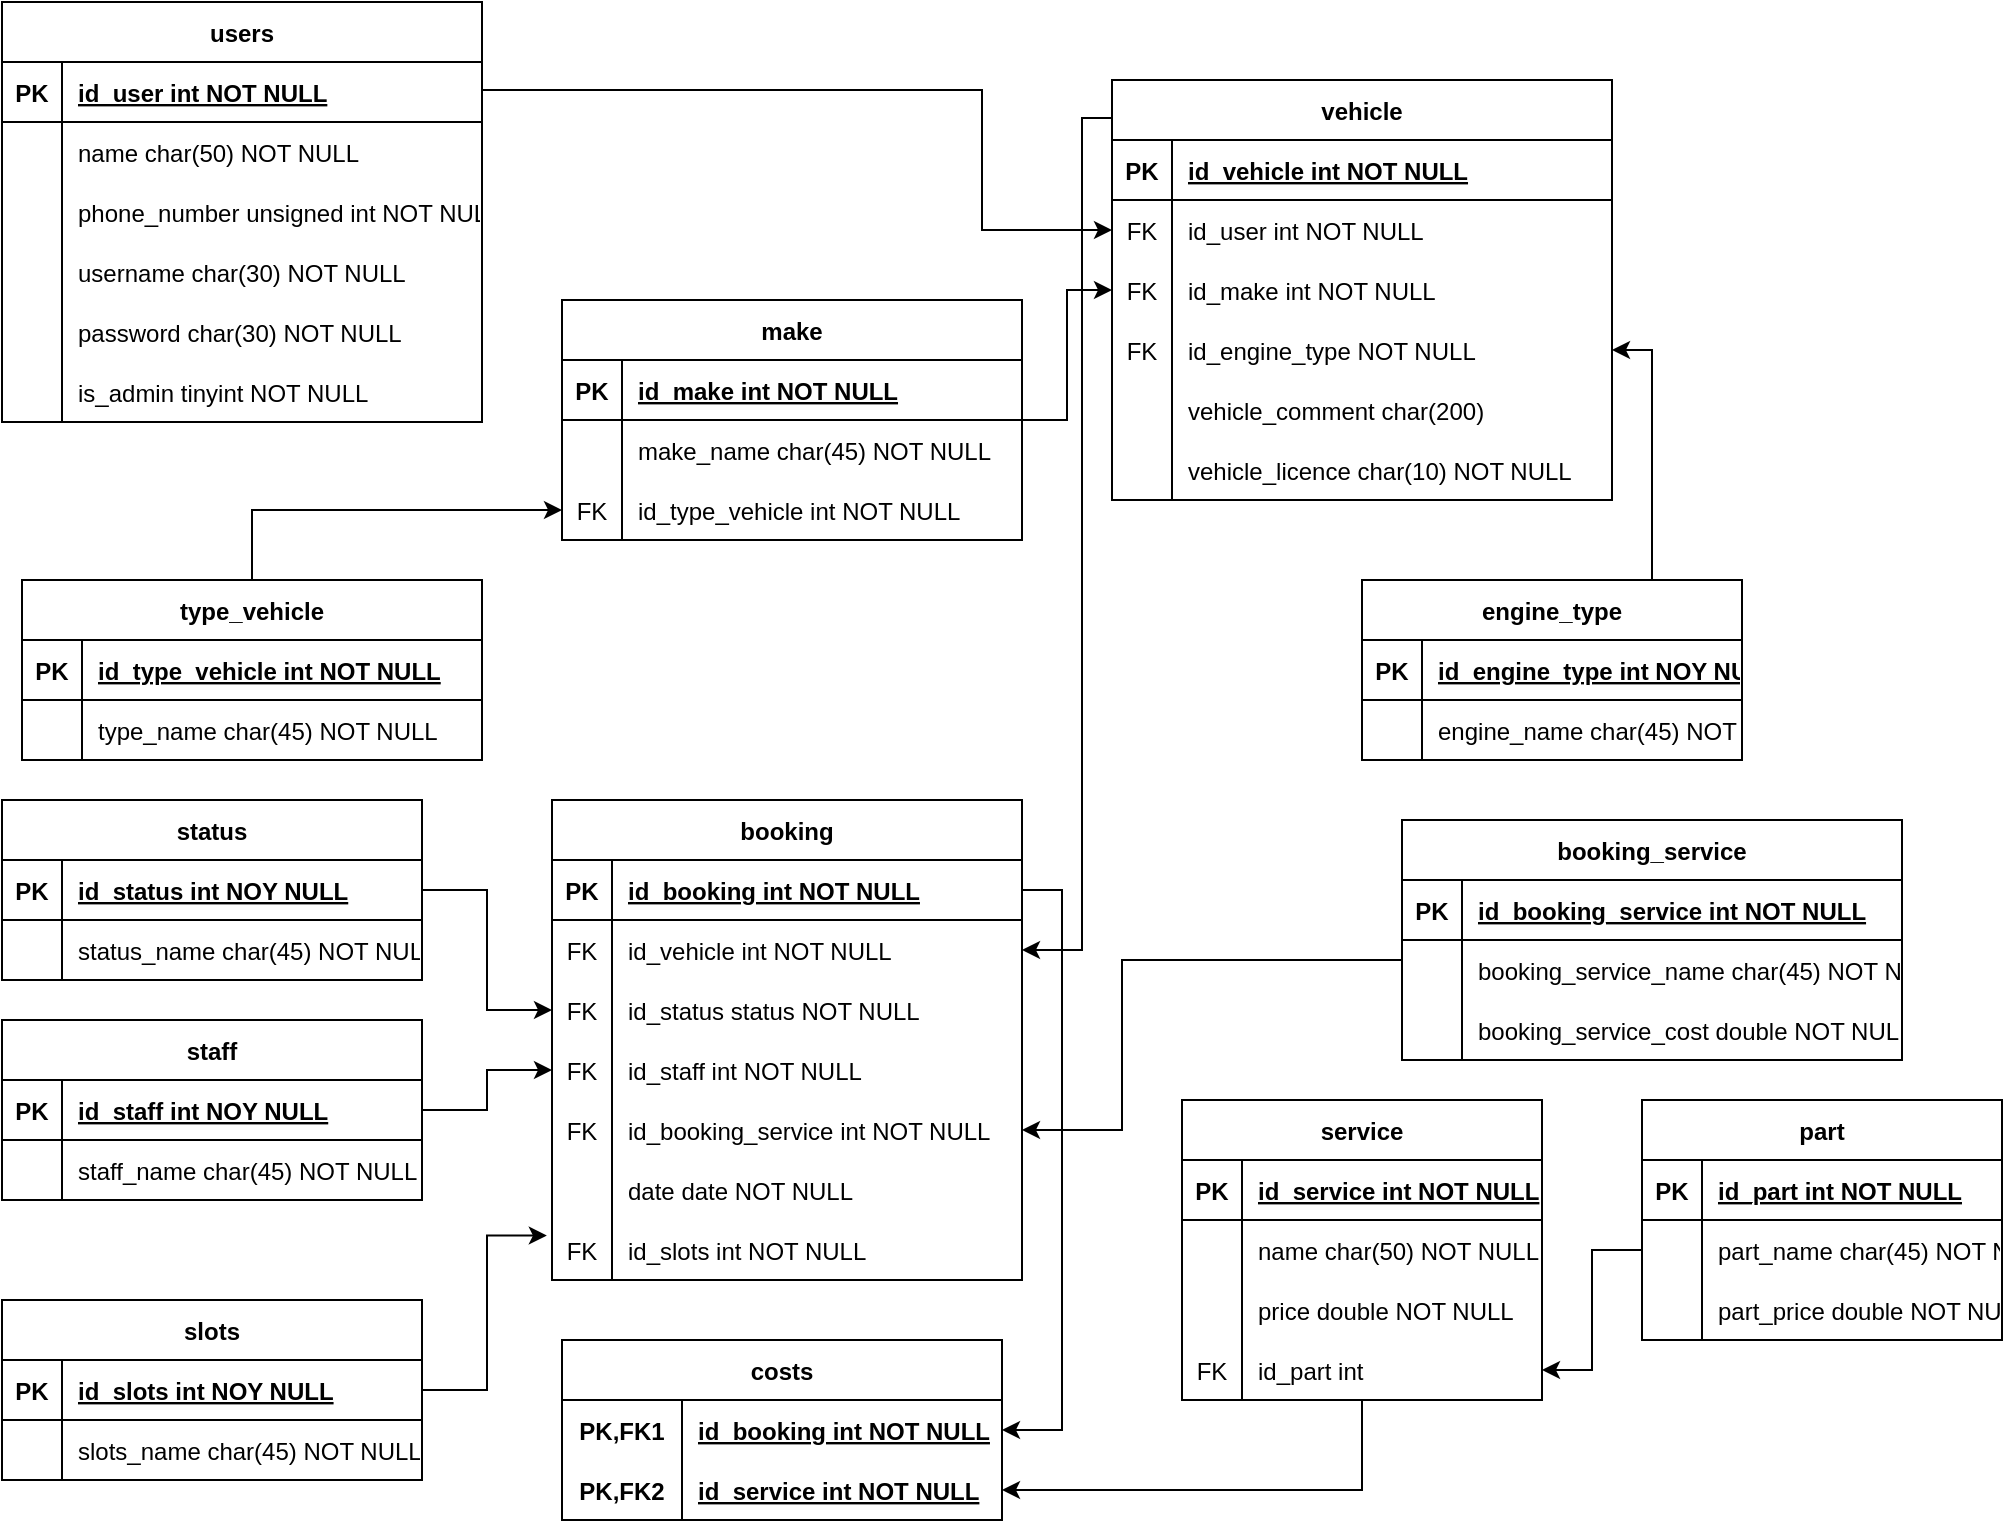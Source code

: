 <mxfile version="20.8.1" type="device"><diagram id="R2lEEEUBdFMjLlhIrx00" name="Page-1"><mxGraphModel dx="1290" dy="549" grid="1" gridSize="10" guides="1" tooltips="1" connect="1" arrows="1" fold="1" page="1" pageScale="1" pageWidth="1100" pageHeight="1700" math="0" shadow="0" extFonts="Permanent Marker^https://fonts.googleapis.com/css?family=Permanent+Marker"><root><mxCell id="0"/><mxCell id="1" parent="0"/><mxCell id="3gge9VEaj5QekN-XUnwk-202" style="edgeStyle=orthogonalEdgeStyle;rounded=0;orthogonalLoop=1;jettySize=auto;html=1;exitX=0.008;exitY=0.079;exitDx=0;exitDy=0;exitPerimeter=0;" parent="1" source="C-vyLk0tnHw3VtMMgP7b-2" target="3gge9VEaj5QekN-XUnwk-187" edge="1"><mxGeometry relative="1" as="geometry"><Array as="points"><mxPoint x="580" y="99"/><mxPoint x="580" y="515"/></Array><mxPoint x="790" y="290" as="sourcePoint"/></mxGeometry></mxCell><mxCell id="C-vyLk0tnHw3VtMMgP7b-2" value="vehicle" style="shape=table;startSize=30;container=1;collapsible=1;childLayout=tableLayout;fixedRows=1;rowLines=0;fontStyle=1;align=center;resizeLast=1;" parent="1" vertex="1"><mxGeometry x="595" y="80" width="250" height="210" as="geometry"/></mxCell><mxCell id="C-vyLk0tnHw3VtMMgP7b-3" value="" style="shape=partialRectangle;collapsible=0;dropTarget=0;pointerEvents=0;fillColor=none;points=[[0,0.5],[1,0.5]];portConstraint=eastwest;top=0;left=0;right=0;bottom=1;" parent="C-vyLk0tnHw3VtMMgP7b-2" vertex="1"><mxGeometry y="30" width="250" height="30" as="geometry"/></mxCell><mxCell id="C-vyLk0tnHw3VtMMgP7b-4" value="PK" style="shape=partialRectangle;overflow=hidden;connectable=0;fillColor=none;top=0;left=0;bottom=0;right=0;fontStyle=1;" parent="C-vyLk0tnHw3VtMMgP7b-3" vertex="1"><mxGeometry width="30" height="30" as="geometry"><mxRectangle width="30" height="30" as="alternateBounds"/></mxGeometry></mxCell><mxCell id="C-vyLk0tnHw3VtMMgP7b-5" value="id_vehicle int NOT NULL " style="shape=partialRectangle;overflow=hidden;connectable=0;fillColor=none;top=0;left=0;bottom=0;right=0;align=left;spacingLeft=6;fontStyle=5;" parent="C-vyLk0tnHw3VtMMgP7b-3" vertex="1"><mxGeometry x="30" width="220" height="30" as="geometry"><mxRectangle width="220" height="30" as="alternateBounds"/></mxGeometry></mxCell><mxCell id="C-vyLk0tnHw3VtMMgP7b-6" value="" style="shape=partialRectangle;collapsible=0;dropTarget=0;pointerEvents=0;fillColor=none;points=[[0,0.5],[1,0.5]];portConstraint=eastwest;top=0;left=0;right=0;bottom=0;" parent="C-vyLk0tnHw3VtMMgP7b-2" vertex="1"><mxGeometry y="60" width="250" height="30" as="geometry"/></mxCell><mxCell id="C-vyLk0tnHw3VtMMgP7b-7" value="FK" style="shape=partialRectangle;overflow=hidden;connectable=0;fillColor=none;top=0;left=0;bottom=0;right=0;" parent="C-vyLk0tnHw3VtMMgP7b-6" vertex="1"><mxGeometry width="30" height="30" as="geometry"><mxRectangle width="30" height="30" as="alternateBounds"/></mxGeometry></mxCell><mxCell id="C-vyLk0tnHw3VtMMgP7b-8" value="id_user int NOT NULL" style="shape=partialRectangle;overflow=hidden;connectable=0;fillColor=none;top=0;left=0;bottom=0;right=0;align=left;spacingLeft=6;" parent="C-vyLk0tnHw3VtMMgP7b-6" vertex="1"><mxGeometry x="30" width="220" height="30" as="geometry"><mxRectangle width="220" height="30" as="alternateBounds"/></mxGeometry></mxCell><mxCell id="C-vyLk0tnHw3VtMMgP7b-9" value="" style="shape=partialRectangle;collapsible=0;dropTarget=0;pointerEvents=0;fillColor=none;points=[[0,0.5],[1,0.5]];portConstraint=eastwest;top=0;left=0;right=0;bottom=0;" parent="C-vyLk0tnHw3VtMMgP7b-2" vertex="1"><mxGeometry y="90" width="250" height="30" as="geometry"/></mxCell><mxCell id="C-vyLk0tnHw3VtMMgP7b-10" value="FK" style="shape=partialRectangle;overflow=hidden;connectable=0;fillColor=none;top=0;left=0;bottom=0;right=0;" parent="C-vyLk0tnHw3VtMMgP7b-9" vertex="1"><mxGeometry width="30" height="30" as="geometry"><mxRectangle width="30" height="30" as="alternateBounds"/></mxGeometry></mxCell><mxCell id="C-vyLk0tnHw3VtMMgP7b-11" value="id_make int NOT NULL" style="shape=partialRectangle;overflow=hidden;connectable=0;fillColor=none;top=0;left=0;bottom=0;right=0;align=left;spacingLeft=6;" parent="C-vyLk0tnHw3VtMMgP7b-9" vertex="1"><mxGeometry x="30" width="220" height="30" as="geometry"><mxRectangle width="220" height="30" as="alternateBounds"/></mxGeometry></mxCell><mxCell id="3gge9VEaj5QekN-XUnwk-38" style="shape=partialRectangle;collapsible=0;dropTarget=0;pointerEvents=0;fillColor=none;points=[[0,0.5],[1,0.5]];portConstraint=eastwest;top=0;left=0;right=0;bottom=0;" parent="C-vyLk0tnHw3VtMMgP7b-2" vertex="1"><mxGeometry y="120" width="250" height="30" as="geometry"/></mxCell><mxCell id="3gge9VEaj5QekN-XUnwk-39" value="FK" style="shape=partialRectangle;overflow=hidden;connectable=0;fillColor=none;top=0;left=0;bottom=0;right=0;" parent="3gge9VEaj5QekN-XUnwk-38" vertex="1"><mxGeometry width="30" height="30" as="geometry"><mxRectangle width="30" height="30" as="alternateBounds"/></mxGeometry></mxCell><mxCell id="3gge9VEaj5QekN-XUnwk-40" value="id_engine_type NOT NULL" style="shape=partialRectangle;overflow=hidden;connectable=0;fillColor=none;top=0;left=0;bottom=0;right=0;align=left;spacingLeft=6;" parent="3gge9VEaj5QekN-XUnwk-38" vertex="1"><mxGeometry x="30" width="220" height="30" as="geometry"><mxRectangle width="220" height="30" as="alternateBounds"/></mxGeometry></mxCell><mxCell id="3gge9VEaj5QekN-XUnwk-44" style="shape=partialRectangle;collapsible=0;dropTarget=0;pointerEvents=0;fillColor=none;points=[[0,0.5],[1,0.5]];portConstraint=eastwest;top=0;left=0;right=0;bottom=0;" parent="C-vyLk0tnHw3VtMMgP7b-2" vertex="1"><mxGeometry y="150" width="250" height="30" as="geometry"/></mxCell><mxCell id="3gge9VEaj5QekN-XUnwk-45" style="shape=partialRectangle;overflow=hidden;connectable=0;fillColor=none;top=0;left=0;bottom=0;right=0;" parent="3gge9VEaj5QekN-XUnwk-44" vertex="1"><mxGeometry width="30" height="30" as="geometry"><mxRectangle width="30" height="30" as="alternateBounds"/></mxGeometry></mxCell><mxCell id="3gge9VEaj5QekN-XUnwk-46" value="vehicle_comment char(200)" style="shape=partialRectangle;overflow=hidden;connectable=0;fillColor=none;top=0;left=0;bottom=0;right=0;align=left;spacingLeft=6;" parent="3gge9VEaj5QekN-XUnwk-44" vertex="1"><mxGeometry x="30" width="220" height="30" as="geometry"><mxRectangle width="220" height="30" as="alternateBounds"/></mxGeometry></mxCell><mxCell id="3gge9VEaj5QekN-XUnwk-115" style="shape=partialRectangle;collapsible=0;dropTarget=0;pointerEvents=0;fillColor=none;points=[[0,0.5],[1,0.5]];portConstraint=eastwest;top=0;left=0;right=0;bottom=0;" parent="C-vyLk0tnHw3VtMMgP7b-2" vertex="1"><mxGeometry y="180" width="250" height="30" as="geometry"/></mxCell><mxCell id="3gge9VEaj5QekN-XUnwk-116" style="shape=partialRectangle;overflow=hidden;connectable=0;fillColor=none;top=0;left=0;bottom=0;right=0;" parent="3gge9VEaj5QekN-XUnwk-115" vertex="1"><mxGeometry width="30" height="30" as="geometry"><mxRectangle width="30" height="30" as="alternateBounds"/></mxGeometry></mxCell><mxCell id="3gge9VEaj5QekN-XUnwk-117" value="vehicle_licence char(10) NOT NULL" style="shape=partialRectangle;overflow=hidden;connectable=0;fillColor=none;top=0;left=0;bottom=0;right=0;align=left;spacingLeft=6;" parent="3gge9VEaj5QekN-XUnwk-115" vertex="1"><mxGeometry x="30" width="220" height="30" as="geometry"><mxRectangle width="220" height="30" as="alternateBounds"/></mxGeometry></mxCell><mxCell id="C-vyLk0tnHw3VtMMgP7b-23" value="users" style="shape=table;startSize=30;container=1;collapsible=1;childLayout=tableLayout;fixedRows=1;rowLines=0;fontStyle=1;align=center;resizeLast=1;" parent="1" vertex="1"><mxGeometry x="40" y="41" width="240" height="210" as="geometry"/></mxCell><mxCell id="C-vyLk0tnHw3VtMMgP7b-24" value="" style="shape=partialRectangle;collapsible=0;dropTarget=0;pointerEvents=0;fillColor=none;points=[[0,0.5],[1,0.5]];portConstraint=eastwest;top=0;left=0;right=0;bottom=1;" parent="C-vyLk0tnHw3VtMMgP7b-23" vertex="1"><mxGeometry y="30" width="240" height="30" as="geometry"/></mxCell><mxCell id="C-vyLk0tnHw3VtMMgP7b-25" value="PK" style="shape=partialRectangle;overflow=hidden;connectable=0;fillColor=none;top=0;left=0;bottom=0;right=0;fontStyle=1;" parent="C-vyLk0tnHw3VtMMgP7b-24" vertex="1"><mxGeometry width="30" height="30" as="geometry"><mxRectangle width="30" height="30" as="alternateBounds"/></mxGeometry></mxCell><mxCell id="C-vyLk0tnHw3VtMMgP7b-26" value="id_user int NOT NULL " style="shape=partialRectangle;overflow=hidden;connectable=0;fillColor=none;top=0;left=0;bottom=0;right=0;align=left;spacingLeft=6;fontStyle=5;" parent="C-vyLk0tnHw3VtMMgP7b-24" vertex="1"><mxGeometry x="30" width="210" height="30" as="geometry"><mxRectangle width="210" height="30" as="alternateBounds"/></mxGeometry></mxCell><mxCell id="C-vyLk0tnHw3VtMMgP7b-27" value="" style="shape=partialRectangle;collapsible=0;dropTarget=0;pointerEvents=0;fillColor=none;points=[[0,0.5],[1,0.5]];portConstraint=eastwest;top=0;left=0;right=0;bottom=0;" parent="C-vyLk0tnHw3VtMMgP7b-23" vertex="1"><mxGeometry y="60" width="240" height="30" as="geometry"/></mxCell><mxCell id="C-vyLk0tnHw3VtMMgP7b-28" value="" style="shape=partialRectangle;overflow=hidden;connectable=0;fillColor=none;top=0;left=0;bottom=0;right=0;" parent="C-vyLk0tnHw3VtMMgP7b-27" vertex="1"><mxGeometry width="30" height="30" as="geometry"><mxRectangle width="30" height="30" as="alternateBounds"/></mxGeometry></mxCell><mxCell id="C-vyLk0tnHw3VtMMgP7b-29" value="name char(50) NOT NULL" style="shape=partialRectangle;overflow=hidden;connectable=0;fillColor=none;top=0;left=0;bottom=0;right=0;align=left;spacingLeft=6;" parent="C-vyLk0tnHw3VtMMgP7b-27" vertex="1"><mxGeometry x="30" width="210" height="30" as="geometry"><mxRectangle width="210" height="30" as="alternateBounds"/></mxGeometry></mxCell><mxCell id="3gge9VEaj5QekN-XUnwk-95" style="shape=partialRectangle;collapsible=0;dropTarget=0;pointerEvents=0;fillColor=none;points=[[0,0.5],[1,0.5]];portConstraint=eastwest;top=0;left=0;right=0;bottom=0;" parent="C-vyLk0tnHw3VtMMgP7b-23" vertex="1"><mxGeometry y="90" width="240" height="30" as="geometry"/></mxCell><mxCell id="3gge9VEaj5QekN-XUnwk-96" style="shape=partialRectangle;overflow=hidden;connectable=0;fillColor=none;top=0;left=0;bottom=0;right=0;" parent="3gge9VEaj5QekN-XUnwk-95" vertex="1"><mxGeometry width="30" height="30" as="geometry"><mxRectangle width="30" height="30" as="alternateBounds"/></mxGeometry></mxCell><mxCell id="3gge9VEaj5QekN-XUnwk-97" value="phone_number unsigned int NOT NULL" style="shape=partialRectangle;overflow=hidden;connectable=0;fillColor=none;top=0;left=0;bottom=0;right=0;align=left;spacingLeft=6;" parent="3gge9VEaj5QekN-XUnwk-95" vertex="1"><mxGeometry x="30" width="210" height="30" as="geometry"><mxRectangle width="210" height="30" as="alternateBounds"/></mxGeometry></mxCell><mxCell id="3gge9VEaj5QekN-XUnwk-92" style="shape=partialRectangle;collapsible=0;dropTarget=0;pointerEvents=0;fillColor=none;points=[[0,0.5],[1,0.5]];portConstraint=eastwest;top=0;left=0;right=0;bottom=0;" parent="C-vyLk0tnHw3VtMMgP7b-23" vertex="1"><mxGeometry y="120" width="240" height="30" as="geometry"/></mxCell><mxCell id="3gge9VEaj5QekN-XUnwk-93" style="shape=partialRectangle;overflow=hidden;connectable=0;fillColor=none;top=0;left=0;bottom=0;right=0;" parent="3gge9VEaj5QekN-XUnwk-92" vertex="1"><mxGeometry width="30" height="30" as="geometry"><mxRectangle width="30" height="30" as="alternateBounds"/></mxGeometry></mxCell><mxCell id="3gge9VEaj5QekN-XUnwk-94" value="username char(30) NOT NULL" style="shape=partialRectangle;overflow=hidden;connectable=0;fillColor=none;top=0;left=0;bottom=0;right=0;align=left;spacingLeft=6;" parent="3gge9VEaj5QekN-XUnwk-92" vertex="1"><mxGeometry x="30" width="210" height="30" as="geometry"><mxRectangle width="210" height="30" as="alternateBounds"/></mxGeometry></mxCell><mxCell id="3gge9VEaj5QekN-XUnwk-89" style="shape=partialRectangle;collapsible=0;dropTarget=0;pointerEvents=0;fillColor=none;points=[[0,0.5],[1,0.5]];portConstraint=eastwest;top=0;left=0;right=0;bottom=0;" parent="C-vyLk0tnHw3VtMMgP7b-23" vertex="1"><mxGeometry y="150" width="240" height="30" as="geometry"/></mxCell><mxCell id="3gge9VEaj5QekN-XUnwk-90" style="shape=partialRectangle;overflow=hidden;connectable=0;fillColor=none;top=0;left=0;bottom=0;right=0;" parent="3gge9VEaj5QekN-XUnwk-89" vertex="1"><mxGeometry width="30" height="30" as="geometry"><mxRectangle width="30" height="30" as="alternateBounds"/></mxGeometry></mxCell><mxCell id="3gge9VEaj5QekN-XUnwk-91" value="password char(30) NOT NULL" style="shape=partialRectangle;overflow=hidden;connectable=0;fillColor=none;top=0;left=0;bottom=0;right=0;align=left;spacingLeft=6;" parent="3gge9VEaj5QekN-XUnwk-89" vertex="1"><mxGeometry x="30" width="210" height="30" as="geometry"><mxRectangle width="210" height="30" as="alternateBounds"/></mxGeometry></mxCell><mxCell id="3gge9VEaj5QekN-XUnwk-86" style="shape=partialRectangle;collapsible=0;dropTarget=0;pointerEvents=0;fillColor=none;points=[[0,0.5],[1,0.5]];portConstraint=eastwest;top=0;left=0;right=0;bottom=0;" parent="C-vyLk0tnHw3VtMMgP7b-23" vertex="1"><mxGeometry y="180" width="240" height="30" as="geometry"/></mxCell><mxCell id="3gge9VEaj5QekN-XUnwk-87" style="shape=partialRectangle;overflow=hidden;connectable=0;fillColor=none;top=0;left=0;bottom=0;right=0;" parent="3gge9VEaj5QekN-XUnwk-86" vertex="1"><mxGeometry width="30" height="30" as="geometry"><mxRectangle width="30" height="30" as="alternateBounds"/></mxGeometry></mxCell><mxCell id="3gge9VEaj5QekN-XUnwk-88" value="is_admin tinyint NOT NULL" style="shape=partialRectangle;overflow=hidden;connectable=0;fillColor=none;top=0;left=0;bottom=0;right=0;align=left;spacingLeft=6;" parent="3gge9VEaj5QekN-XUnwk-86" vertex="1"><mxGeometry x="30" width="210" height="30" as="geometry"><mxRectangle width="210" height="30" as="alternateBounds"/></mxGeometry></mxCell><mxCell id="3gge9VEaj5QekN-XUnwk-118" style="edgeStyle=orthogonalEdgeStyle;rounded=0;orthogonalLoop=1;jettySize=auto;html=1;exitX=0;exitY=0.5;exitDx=0;exitDy=0;" parent="1" source="8AAVJjQq_MZG0owuYZCr-12" target="3gge9VEaj5QekN-XUnwk-38" edge="1"><mxGeometry relative="1" as="geometry"><mxPoint x="929.995" y="125" as="sourcePoint"/><Array as="points"><mxPoint x="720" y="360"/><mxPoint x="865" y="360"/><mxPoint x="865" y="215"/></Array></mxGeometry></mxCell><mxCell id="3gge9VEaj5QekN-XUnwk-134" style="edgeStyle=orthogonalEdgeStyle;rounded=0;orthogonalLoop=1;jettySize=auto;html=1;entryX=0;entryY=0.5;entryDx=0;entryDy=0;" parent="1" source="3gge9VEaj5QekN-XUnwk-121" target="8AAVJjQq_MZG0owuYZCr-24" edge="1"><mxGeometry relative="1" as="geometry"/></mxCell><mxCell id="3gge9VEaj5QekN-XUnwk-121" value="type_vehicle" style="shape=table;startSize=30;container=1;collapsible=1;childLayout=tableLayout;fixedRows=1;rowLines=0;fontStyle=1;align=center;resizeLast=1;" parent="1" vertex="1"><mxGeometry x="50" y="330" width="230" height="90" as="geometry"/></mxCell><mxCell id="3gge9VEaj5QekN-XUnwk-122" value="" style="shape=partialRectangle;collapsible=0;dropTarget=0;pointerEvents=0;fillColor=none;top=0;left=0;bottom=1;right=0;points=[[0,0.5],[1,0.5]];portConstraint=eastwest;" parent="3gge9VEaj5QekN-XUnwk-121" vertex="1"><mxGeometry y="30" width="230" height="30" as="geometry"/></mxCell><mxCell id="3gge9VEaj5QekN-XUnwk-123" value="PK" style="shape=partialRectangle;connectable=0;fillColor=none;top=0;left=0;bottom=0;right=0;fontStyle=1;overflow=hidden;" parent="3gge9VEaj5QekN-XUnwk-122" vertex="1"><mxGeometry width="30" height="30" as="geometry"><mxRectangle width="30" height="30" as="alternateBounds"/></mxGeometry></mxCell><mxCell id="3gge9VEaj5QekN-XUnwk-124" value="id_type_vehicle int NOT NULL" style="shape=partialRectangle;connectable=0;fillColor=none;top=0;left=0;bottom=0;right=0;align=left;spacingLeft=6;fontStyle=5;overflow=hidden;" parent="3gge9VEaj5QekN-XUnwk-122" vertex="1"><mxGeometry x="30" width="200" height="30" as="geometry"><mxRectangle width="200" height="30" as="alternateBounds"/></mxGeometry></mxCell><mxCell id="3gge9VEaj5QekN-XUnwk-125" value="" style="shape=partialRectangle;collapsible=0;dropTarget=0;pointerEvents=0;fillColor=none;top=0;left=0;bottom=0;right=0;points=[[0,0.5],[1,0.5]];portConstraint=eastwest;" parent="3gge9VEaj5QekN-XUnwk-121" vertex="1"><mxGeometry y="60" width="230" height="30" as="geometry"/></mxCell><mxCell id="3gge9VEaj5QekN-XUnwk-126" value="" style="shape=partialRectangle;connectable=0;fillColor=none;top=0;left=0;bottom=0;right=0;editable=1;overflow=hidden;" parent="3gge9VEaj5QekN-XUnwk-125" vertex="1"><mxGeometry width="30" height="30" as="geometry"><mxRectangle width="30" height="30" as="alternateBounds"/></mxGeometry></mxCell><mxCell id="3gge9VEaj5QekN-XUnwk-127" value="type_name char(45) NOT NULL" style="shape=partialRectangle;connectable=0;fillColor=none;top=0;left=0;bottom=0;right=0;align=left;spacingLeft=6;overflow=hidden;" parent="3gge9VEaj5QekN-XUnwk-125" vertex="1"><mxGeometry x="30" width="200" height="30" as="geometry"><mxRectangle width="200" height="30" as="alternateBounds"/></mxGeometry></mxCell><mxCell id="3gge9VEaj5QekN-XUnwk-148" style="edgeStyle=orthogonalEdgeStyle;rounded=0;orthogonalLoop=1;jettySize=auto;html=1;entryX=0;entryY=0.5;entryDx=0;entryDy=0;" parent="1" source="3gge9VEaj5QekN-XUnwk-135" target="C-vyLk0tnHw3VtMMgP7b-9" edge="1"><mxGeometry relative="1" as="geometry"><mxPoint x="620" y="340" as="targetPoint"/></mxGeometry></mxCell><mxCell id="3gge9VEaj5QekN-XUnwk-135" value="make" style="shape=table;startSize=30;container=1;collapsible=1;childLayout=tableLayout;fixedRows=1;rowLines=0;fontStyle=1;align=center;resizeLast=1;" parent="1" vertex="1"><mxGeometry x="320" y="190" width="230" height="120" as="geometry"/></mxCell><mxCell id="3gge9VEaj5QekN-XUnwk-136" value="" style="shape=partialRectangle;collapsible=0;dropTarget=0;pointerEvents=0;fillColor=none;top=0;left=0;bottom=1;right=0;points=[[0,0.5],[1,0.5]];portConstraint=eastwest;" parent="3gge9VEaj5QekN-XUnwk-135" vertex="1"><mxGeometry y="30" width="230" height="30" as="geometry"/></mxCell><mxCell id="3gge9VEaj5QekN-XUnwk-137" value="PK" style="shape=partialRectangle;connectable=0;fillColor=none;top=0;left=0;bottom=0;right=0;fontStyle=1;overflow=hidden;" parent="3gge9VEaj5QekN-XUnwk-136" vertex="1"><mxGeometry width="30" height="30" as="geometry"><mxRectangle width="30" height="30" as="alternateBounds"/></mxGeometry></mxCell><mxCell id="3gge9VEaj5QekN-XUnwk-138" value="id_make int NOT NULL" style="shape=partialRectangle;connectable=0;fillColor=none;top=0;left=0;bottom=0;right=0;align=left;spacingLeft=6;fontStyle=5;overflow=hidden;" parent="3gge9VEaj5QekN-XUnwk-136" vertex="1"><mxGeometry x="30" width="200" height="30" as="geometry"><mxRectangle width="200" height="30" as="alternateBounds"/></mxGeometry></mxCell><mxCell id="3gge9VEaj5QekN-XUnwk-139" value="" style="shape=partialRectangle;collapsible=0;dropTarget=0;pointerEvents=0;fillColor=none;top=0;left=0;bottom=0;right=0;points=[[0,0.5],[1,0.5]];portConstraint=eastwest;" parent="3gge9VEaj5QekN-XUnwk-135" vertex="1"><mxGeometry y="60" width="230" height="30" as="geometry"/></mxCell><mxCell id="3gge9VEaj5QekN-XUnwk-140" value="" style="shape=partialRectangle;connectable=0;fillColor=none;top=0;left=0;bottom=0;right=0;editable=1;overflow=hidden;" parent="3gge9VEaj5QekN-XUnwk-139" vertex="1"><mxGeometry width="30" height="30" as="geometry"><mxRectangle width="30" height="30" as="alternateBounds"/></mxGeometry></mxCell><mxCell id="3gge9VEaj5QekN-XUnwk-141" value="make_name char(45) NOT NULL" style="shape=partialRectangle;connectable=0;fillColor=none;top=0;left=0;bottom=0;right=0;align=left;spacingLeft=6;overflow=hidden;" parent="3gge9VEaj5QekN-XUnwk-139" vertex="1"><mxGeometry x="30" width="200" height="30" as="geometry"><mxRectangle width="200" height="30" as="alternateBounds"/></mxGeometry></mxCell><mxCell id="8AAVJjQq_MZG0owuYZCr-24" style="shape=partialRectangle;collapsible=0;dropTarget=0;pointerEvents=0;fillColor=none;top=0;left=0;bottom=0;right=0;points=[[0,0.5],[1,0.5]];portConstraint=eastwest;" parent="3gge9VEaj5QekN-XUnwk-135" vertex="1"><mxGeometry y="90" width="230" height="30" as="geometry"/></mxCell><mxCell id="8AAVJjQq_MZG0owuYZCr-25" value="FK" style="shape=partialRectangle;connectable=0;fillColor=none;top=0;left=0;bottom=0;right=0;editable=1;overflow=hidden;" parent="8AAVJjQq_MZG0owuYZCr-24" vertex="1"><mxGeometry width="30" height="30" as="geometry"><mxRectangle width="30" height="30" as="alternateBounds"/></mxGeometry></mxCell><mxCell id="8AAVJjQq_MZG0owuYZCr-26" value="id_type_vehicle int NOT NULL" style="shape=partialRectangle;connectable=0;fillColor=none;top=0;left=0;bottom=0;right=0;align=left;spacingLeft=6;overflow=hidden;" parent="8AAVJjQq_MZG0owuYZCr-24" vertex="1"><mxGeometry x="30" width="200" height="30" as="geometry"><mxRectangle width="200" height="30" as="alternateBounds"/></mxGeometry></mxCell><mxCell id="3gge9VEaj5QekN-XUnwk-163" style="edgeStyle=orthogonalEdgeStyle;rounded=0;orthogonalLoop=1;jettySize=auto;html=1;entryX=1;entryY=0.5;entryDx=0;entryDy=0;" parent="1" source="3gge9VEaj5QekN-XUnwk-149" target="8AAVJjQq_MZG0owuYZCr-18" edge="1"><mxGeometry relative="1" as="geometry"><Array as="points"><mxPoint x="600" y="520"/><mxPoint x="600" y="605"/></Array><mxPoint x="870" y="330" as="targetPoint"/></mxGeometry></mxCell><mxCell id="3gge9VEaj5QekN-XUnwk-149" value="booking_service" style="shape=table;startSize=30;container=1;collapsible=1;childLayout=tableLayout;fixedRows=1;rowLines=0;fontStyle=1;align=center;resizeLast=1;" parent="1" vertex="1"><mxGeometry x="740" y="450" width="250" height="120" as="geometry"/></mxCell><mxCell id="3gge9VEaj5QekN-XUnwk-150" value="" style="shape=partialRectangle;collapsible=0;dropTarget=0;pointerEvents=0;fillColor=none;top=0;left=0;bottom=1;right=0;points=[[0,0.5],[1,0.5]];portConstraint=eastwest;" parent="3gge9VEaj5QekN-XUnwk-149" vertex="1"><mxGeometry y="30" width="250" height="30" as="geometry"/></mxCell><mxCell id="3gge9VEaj5QekN-XUnwk-151" value="PK" style="shape=partialRectangle;connectable=0;fillColor=none;top=0;left=0;bottom=0;right=0;fontStyle=1;overflow=hidden;" parent="3gge9VEaj5QekN-XUnwk-150" vertex="1"><mxGeometry width="30" height="30" as="geometry"><mxRectangle width="30" height="30" as="alternateBounds"/></mxGeometry></mxCell><mxCell id="3gge9VEaj5QekN-XUnwk-152" value="id_booking_service int NOT NULL" style="shape=partialRectangle;connectable=0;fillColor=none;top=0;left=0;bottom=0;right=0;align=left;spacingLeft=6;fontStyle=5;overflow=hidden;" parent="3gge9VEaj5QekN-XUnwk-150" vertex="1"><mxGeometry x="30" width="220" height="30" as="geometry"><mxRectangle width="220" height="30" as="alternateBounds"/></mxGeometry></mxCell><mxCell id="3gge9VEaj5QekN-XUnwk-153" value="" style="shape=partialRectangle;collapsible=0;dropTarget=0;pointerEvents=0;fillColor=none;top=0;left=0;bottom=0;right=0;points=[[0,0.5],[1,0.5]];portConstraint=eastwest;" parent="3gge9VEaj5QekN-XUnwk-149" vertex="1"><mxGeometry y="60" width="250" height="30" as="geometry"/></mxCell><mxCell id="3gge9VEaj5QekN-XUnwk-154" value="" style="shape=partialRectangle;connectable=0;fillColor=none;top=0;left=0;bottom=0;right=0;editable=1;overflow=hidden;" parent="3gge9VEaj5QekN-XUnwk-153" vertex="1"><mxGeometry width="30" height="30" as="geometry"><mxRectangle width="30" height="30" as="alternateBounds"/></mxGeometry></mxCell><mxCell id="3gge9VEaj5QekN-XUnwk-155" value="booking_service_name char(45) NOT NULL" style="shape=partialRectangle;connectable=0;fillColor=none;top=0;left=0;bottom=0;right=0;align=left;spacingLeft=6;overflow=hidden;" parent="3gge9VEaj5QekN-XUnwk-153" vertex="1"><mxGeometry x="30" width="220" height="30" as="geometry"><mxRectangle width="220" height="30" as="alternateBounds"/></mxGeometry></mxCell><mxCell id="3gge9VEaj5QekN-XUnwk-156" value="" style="shape=partialRectangle;collapsible=0;dropTarget=0;pointerEvents=0;fillColor=none;top=0;left=0;bottom=0;right=0;points=[[0,0.5],[1,0.5]];portConstraint=eastwest;" parent="3gge9VEaj5QekN-XUnwk-149" vertex="1"><mxGeometry y="90" width="250" height="30" as="geometry"/></mxCell><mxCell id="3gge9VEaj5QekN-XUnwk-157" value="" style="shape=partialRectangle;connectable=0;fillColor=none;top=0;left=0;bottom=0;right=0;editable=1;overflow=hidden;" parent="3gge9VEaj5QekN-XUnwk-156" vertex="1"><mxGeometry width="30" height="30" as="geometry"><mxRectangle width="30" height="30" as="alternateBounds"/></mxGeometry></mxCell><mxCell id="3gge9VEaj5QekN-XUnwk-158" value="booking_service_cost double NOT NULL" style="shape=partialRectangle;connectable=0;fillColor=none;top=0;left=0;bottom=0;right=0;align=left;spacingLeft=6;overflow=hidden;" parent="3gge9VEaj5QekN-XUnwk-156" vertex="1"><mxGeometry x="30" width="220" height="30" as="geometry"><mxRectangle width="220" height="30" as="alternateBounds"/></mxGeometry></mxCell><mxCell id="3gge9VEaj5QekN-XUnwk-183" value="booking" style="shape=table;startSize=30;container=1;collapsible=1;childLayout=tableLayout;fixedRows=1;rowLines=0;fontStyle=1;align=center;resizeLast=1;" parent="1" vertex="1"><mxGeometry x="315" y="440" width="235" height="240" as="geometry"/></mxCell><mxCell id="3gge9VEaj5QekN-XUnwk-184" value="" style="shape=partialRectangle;collapsible=0;dropTarget=0;pointerEvents=0;fillColor=none;top=0;left=0;bottom=1;right=0;points=[[0,0.5],[1,0.5]];portConstraint=eastwest;" parent="3gge9VEaj5QekN-XUnwk-183" vertex="1"><mxGeometry y="30" width="235" height="30" as="geometry"/></mxCell><mxCell id="3gge9VEaj5QekN-XUnwk-185" value="PK" style="shape=partialRectangle;connectable=0;fillColor=none;top=0;left=0;bottom=0;right=0;fontStyle=1;overflow=hidden;" parent="3gge9VEaj5QekN-XUnwk-184" vertex="1"><mxGeometry width="30" height="30" as="geometry"><mxRectangle width="30" height="30" as="alternateBounds"/></mxGeometry></mxCell><mxCell id="3gge9VEaj5QekN-XUnwk-186" value="id_booking int NOT NULL" style="shape=partialRectangle;connectable=0;fillColor=none;top=0;left=0;bottom=0;right=0;align=left;spacingLeft=6;fontStyle=5;overflow=hidden;" parent="3gge9VEaj5QekN-XUnwk-184" vertex="1"><mxGeometry x="30" width="205" height="30" as="geometry"><mxRectangle width="205" height="30" as="alternateBounds"/></mxGeometry></mxCell><mxCell id="3gge9VEaj5QekN-XUnwk-187" value="" style="shape=partialRectangle;collapsible=0;dropTarget=0;pointerEvents=0;fillColor=none;top=0;left=0;bottom=0;right=0;points=[[0,0.5],[1,0.5]];portConstraint=eastwest;" parent="3gge9VEaj5QekN-XUnwk-183" vertex="1"><mxGeometry y="60" width="235" height="30" as="geometry"/></mxCell><mxCell id="3gge9VEaj5QekN-XUnwk-188" value="FK" style="shape=partialRectangle;connectable=0;fillColor=none;top=0;left=0;bottom=0;right=0;editable=1;overflow=hidden;" parent="3gge9VEaj5QekN-XUnwk-187" vertex="1"><mxGeometry width="30" height="30" as="geometry"><mxRectangle width="30" height="30" as="alternateBounds"/></mxGeometry></mxCell><mxCell id="3gge9VEaj5QekN-XUnwk-189" value="id_vehicle int NOT NULL" style="shape=partialRectangle;connectable=0;fillColor=none;top=0;left=0;bottom=0;right=0;align=left;spacingLeft=6;overflow=hidden;" parent="3gge9VEaj5QekN-XUnwk-187" vertex="1"><mxGeometry x="30" width="205" height="30" as="geometry"><mxRectangle width="205" height="30" as="alternateBounds"/></mxGeometry></mxCell><mxCell id="3gge9VEaj5QekN-XUnwk-190" value="" style="shape=partialRectangle;collapsible=0;dropTarget=0;pointerEvents=0;fillColor=none;top=0;left=0;bottom=0;right=0;points=[[0,0.5],[1,0.5]];portConstraint=eastwest;" parent="3gge9VEaj5QekN-XUnwk-183" vertex="1"><mxGeometry y="90" width="235" height="30" as="geometry"/></mxCell><mxCell id="3gge9VEaj5QekN-XUnwk-191" value="FK" style="shape=partialRectangle;connectable=0;fillColor=none;top=0;left=0;bottom=0;right=0;editable=1;overflow=hidden;" parent="3gge9VEaj5QekN-XUnwk-190" vertex="1"><mxGeometry width="30" height="30" as="geometry"><mxRectangle width="30" height="30" as="alternateBounds"/></mxGeometry></mxCell><mxCell id="3gge9VEaj5QekN-XUnwk-192" value="id_status status NOT NULL" style="shape=partialRectangle;connectable=0;fillColor=none;top=0;left=0;bottom=0;right=0;align=left;spacingLeft=6;overflow=hidden;" parent="3gge9VEaj5QekN-XUnwk-190" vertex="1"><mxGeometry x="30" width="205" height="30" as="geometry"><mxRectangle width="205" height="30" as="alternateBounds"/></mxGeometry></mxCell><mxCell id="3gge9VEaj5QekN-XUnwk-193" value="" style="shape=partialRectangle;collapsible=0;dropTarget=0;pointerEvents=0;fillColor=none;top=0;left=0;bottom=0;right=0;points=[[0,0.5],[1,0.5]];portConstraint=eastwest;" parent="3gge9VEaj5QekN-XUnwk-183" vertex="1"><mxGeometry y="120" width="235" height="30" as="geometry"/></mxCell><mxCell id="3gge9VEaj5QekN-XUnwk-194" value="FK" style="shape=partialRectangle;connectable=0;fillColor=none;top=0;left=0;bottom=0;right=0;editable=1;overflow=hidden;" parent="3gge9VEaj5QekN-XUnwk-193" vertex="1"><mxGeometry width="30" height="30" as="geometry"><mxRectangle width="30" height="30" as="alternateBounds"/></mxGeometry></mxCell><mxCell id="3gge9VEaj5QekN-XUnwk-195" value="id_staff int NOT NULL" style="shape=partialRectangle;connectable=0;fillColor=none;top=0;left=0;bottom=0;right=0;align=left;spacingLeft=6;overflow=hidden;" parent="3gge9VEaj5QekN-XUnwk-193" vertex="1"><mxGeometry x="30" width="205" height="30" as="geometry"><mxRectangle width="205" height="30" as="alternateBounds"/></mxGeometry></mxCell><mxCell id="8AAVJjQq_MZG0owuYZCr-18" style="shape=partialRectangle;collapsible=0;dropTarget=0;pointerEvents=0;fillColor=none;top=0;left=0;bottom=0;right=0;points=[[0,0.5],[1,0.5]];portConstraint=eastwest;" parent="3gge9VEaj5QekN-XUnwk-183" vertex="1"><mxGeometry y="150" width="235" height="30" as="geometry"/></mxCell><mxCell id="8AAVJjQq_MZG0owuYZCr-19" value="FK" style="shape=partialRectangle;connectable=0;fillColor=none;top=0;left=0;bottom=0;right=0;editable=1;overflow=hidden;" parent="8AAVJjQq_MZG0owuYZCr-18" vertex="1"><mxGeometry width="30" height="30" as="geometry"><mxRectangle width="30" height="30" as="alternateBounds"/></mxGeometry></mxCell><mxCell id="8AAVJjQq_MZG0owuYZCr-20" value="id_booking_service int NOT NULL" style="shape=partialRectangle;connectable=0;fillColor=none;top=0;left=0;bottom=0;right=0;align=left;spacingLeft=6;overflow=hidden;" parent="8AAVJjQq_MZG0owuYZCr-18" vertex="1"><mxGeometry x="30" width="205" height="30" as="geometry"><mxRectangle width="205" height="30" as="alternateBounds"/></mxGeometry></mxCell><mxCell id="3gge9VEaj5QekN-XUnwk-196" style="shape=partialRectangle;collapsible=0;dropTarget=0;pointerEvents=0;fillColor=none;top=0;left=0;bottom=0;right=0;points=[[0,0.5],[1,0.5]];portConstraint=eastwest;" parent="3gge9VEaj5QekN-XUnwk-183" vertex="1"><mxGeometry y="180" width="235" height="30" as="geometry"/></mxCell><mxCell id="3gge9VEaj5QekN-XUnwk-197" style="shape=partialRectangle;connectable=0;fillColor=none;top=0;left=0;bottom=0;right=0;editable=1;overflow=hidden;" parent="3gge9VEaj5QekN-XUnwk-196" vertex="1"><mxGeometry width="30" height="30" as="geometry"><mxRectangle width="30" height="30" as="alternateBounds"/></mxGeometry></mxCell><mxCell id="3gge9VEaj5QekN-XUnwk-198" value="date date NOT NULL" style="shape=partialRectangle;connectable=0;fillColor=none;top=0;left=0;bottom=0;right=0;align=left;spacingLeft=6;overflow=hidden;" parent="3gge9VEaj5QekN-XUnwk-196" vertex="1"><mxGeometry x="30" width="205" height="30" as="geometry"><mxRectangle width="205" height="30" as="alternateBounds"/></mxGeometry></mxCell><mxCell id="YFS7mkA1q1IzHIOIDT7P-8" style="shape=partialRectangle;collapsible=0;dropTarget=0;pointerEvents=0;fillColor=none;top=0;left=0;bottom=0;right=0;points=[[0,0.5],[1,0.5]];portConstraint=eastwest;" parent="3gge9VEaj5QekN-XUnwk-183" vertex="1"><mxGeometry y="210" width="235" height="30" as="geometry"/></mxCell><mxCell id="YFS7mkA1q1IzHIOIDT7P-9" value="FK" style="shape=partialRectangle;connectable=0;fillColor=none;top=0;left=0;bottom=0;right=0;editable=1;overflow=hidden;" parent="YFS7mkA1q1IzHIOIDT7P-8" vertex="1"><mxGeometry width="30" height="30" as="geometry"><mxRectangle width="30" height="30" as="alternateBounds"/></mxGeometry></mxCell><mxCell id="YFS7mkA1q1IzHIOIDT7P-10" value="id_slots int NOT NULL" style="shape=partialRectangle;connectable=0;fillColor=none;top=0;left=0;bottom=0;right=0;align=left;spacingLeft=6;overflow=hidden;" parent="YFS7mkA1q1IzHIOIDT7P-8" vertex="1"><mxGeometry x="30" width="205" height="30" as="geometry"><mxRectangle width="205" height="30" as="alternateBounds"/></mxGeometry></mxCell><mxCell id="3gge9VEaj5QekN-XUnwk-199" style="edgeStyle=orthogonalEdgeStyle;rounded=0;orthogonalLoop=1;jettySize=auto;html=1;exitX=1;exitY=0.5;exitDx=0;exitDy=0;" parent="1" source="8AAVJjQq_MZG0owuYZCr-5" target="3gge9VEaj5QekN-XUnwk-190" edge="1"><mxGeometry relative="1" as="geometry"><mxPoint x="220" y="545" as="sourcePoint"/></mxGeometry></mxCell><mxCell id="3gge9VEaj5QekN-XUnwk-203" value="staff" style="shape=table;startSize=30;container=1;collapsible=1;childLayout=tableLayout;fixedRows=1;rowLines=0;fontStyle=1;align=center;resizeLast=1;" parent="1" vertex="1"><mxGeometry x="40" y="550" width="210" height="90" as="geometry"/></mxCell><mxCell id="3gge9VEaj5QekN-XUnwk-204" value="" style="shape=partialRectangle;collapsible=0;dropTarget=0;pointerEvents=0;fillColor=none;top=0;left=0;bottom=1;right=0;points=[[0,0.5],[1,0.5]];portConstraint=eastwest;" parent="3gge9VEaj5QekN-XUnwk-203" vertex="1"><mxGeometry y="30" width="210" height="30" as="geometry"/></mxCell><mxCell id="3gge9VEaj5QekN-XUnwk-205" value="PK" style="shape=partialRectangle;connectable=0;fillColor=none;top=0;left=0;bottom=0;right=0;fontStyle=1;overflow=hidden;" parent="3gge9VEaj5QekN-XUnwk-204" vertex="1"><mxGeometry width="30" height="30" as="geometry"><mxRectangle width="30" height="30" as="alternateBounds"/></mxGeometry></mxCell><mxCell id="3gge9VEaj5QekN-XUnwk-206" value="id_staff int NOY NULL" style="shape=partialRectangle;connectable=0;fillColor=none;top=0;left=0;bottom=0;right=0;align=left;spacingLeft=6;fontStyle=5;overflow=hidden;" parent="3gge9VEaj5QekN-XUnwk-204" vertex="1"><mxGeometry x="30" width="180" height="30" as="geometry"><mxRectangle width="180" height="30" as="alternateBounds"/></mxGeometry></mxCell><mxCell id="3gge9VEaj5QekN-XUnwk-207" value="" style="shape=partialRectangle;collapsible=0;dropTarget=0;pointerEvents=0;fillColor=none;top=0;left=0;bottom=0;right=0;points=[[0,0.5],[1,0.5]];portConstraint=eastwest;" parent="3gge9VEaj5QekN-XUnwk-203" vertex="1"><mxGeometry y="60" width="210" height="30" as="geometry"/></mxCell><mxCell id="3gge9VEaj5QekN-XUnwk-208" value="" style="shape=partialRectangle;connectable=0;fillColor=none;top=0;left=0;bottom=0;right=0;editable=1;overflow=hidden;" parent="3gge9VEaj5QekN-XUnwk-207" vertex="1"><mxGeometry width="30" height="30" as="geometry"><mxRectangle width="30" height="30" as="alternateBounds"/></mxGeometry></mxCell><mxCell id="3gge9VEaj5QekN-XUnwk-209" value="staff_name char(45) NOT NULL" style="shape=partialRectangle;connectable=0;fillColor=none;top=0;left=0;bottom=0;right=0;align=left;spacingLeft=6;overflow=hidden;" parent="3gge9VEaj5QekN-XUnwk-207" vertex="1"><mxGeometry x="30" width="180" height="30" as="geometry"><mxRectangle width="180" height="30" as="alternateBounds"/></mxGeometry></mxCell><mxCell id="3gge9VEaj5QekN-XUnwk-216" style="edgeStyle=orthogonalEdgeStyle;rounded=0;orthogonalLoop=1;jettySize=auto;html=1;" parent="1" source="3gge9VEaj5QekN-XUnwk-204" target="3gge9VEaj5QekN-XUnwk-193" edge="1"><mxGeometry relative="1" as="geometry"/></mxCell><mxCell id="3gge9VEaj5QekN-XUnwk-258" style="edgeStyle=orthogonalEdgeStyle;rounded=0;orthogonalLoop=1;jettySize=auto;html=1;" parent="1" source="3gge9VEaj5QekN-XUnwk-217" target="3gge9VEaj5QekN-XUnwk-248" edge="1"><mxGeometry relative="1" as="geometry"/></mxCell><mxCell id="3gge9VEaj5QekN-XUnwk-217" value="service" style="shape=table;startSize=30;container=1;collapsible=1;childLayout=tableLayout;fixedRows=1;rowLines=0;fontStyle=1;align=center;resizeLast=1;" parent="1" vertex="1"><mxGeometry x="630" y="590" width="180" height="150" as="geometry"/></mxCell><mxCell id="3gge9VEaj5QekN-XUnwk-218" value="" style="shape=partialRectangle;collapsible=0;dropTarget=0;pointerEvents=0;fillColor=none;top=0;left=0;bottom=1;right=0;points=[[0,0.5],[1,0.5]];portConstraint=eastwest;" parent="3gge9VEaj5QekN-XUnwk-217" vertex="1"><mxGeometry y="30" width="180" height="30" as="geometry"/></mxCell><mxCell id="3gge9VEaj5QekN-XUnwk-219" value="PK" style="shape=partialRectangle;connectable=0;fillColor=none;top=0;left=0;bottom=0;right=0;fontStyle=1;overflow=hidden;" parent="3gge9VEaj5QekN-XUnwk-218" vertex="1"><mxGeometry width="30" height="30" as="geometry"><mxRectangle width="30" height="30" as="alternateBounds"/></mxGeometry></mxCell><mxCell id="3gge9VEaj5QekN-XUnwk-220" value="id_service int NOT NULL" style="shape=partialRectangle;connectable=0;fillColor=none;top=0;left=0;bottom=0;right=0;align=left;spacingLeft=6;fontStyle=5;overflow=hidden;" parent="3gge9VEaj5QekN-XUnwk-218" vertex="1"><mxGeometry x="30" width="150" height="30" as="geometry"><mxRectangle width="150" height="30" as="alternateBounds"/></mxGeometry></mxCell><mxCell id="3gge9VEaj5QekN-XUnwk-221" value="" style="shape=partialRectangle;collapsible=0;dropTarget=0;pointerEvents=0;fillColor=none;top=0;left=0;bottom=0;right=0;points=[[0,0.5],[1,0.5]];portConstraint=eastwest;" parent="3gge9VEaj5QekN-XUnwk-217" vertex="1"><mxGeometry y="60" width="180" height="30" as="geometry"/></mxCell><mxCell id="3gge9VEaj5QekN-XUnwk-222" value="" style="shape=partialRectangle;connectable=0;fillColor=none;top=0;left=0;bottom=0;right=0;editable=1;overflow=hidden;" parent="3gge9VEaj5QekN-XUnwk-221" vertex="1"><mxGeometry width="30" height="30" as="geometry"><mxRectangle width="30" height="30" as="alternateBounds"/></mxGeometry></mxCell><mxCell id="3gge9VEaj5QekN-XUnwk-223" value="name char(50) NOT NULL" style="shape=partialRectangle;connectable=0;fillColor=none;top=0;left=0;bottom=0;right=0;align=left;spacingLeft=6;overflow=hidden;" parent="3gge9VEaj5QekN-XUnwk-221" vertex="1"><mxGeometry x="30" width="150" height="30" as="geometry"><mxRectangle width="150" height="30" as="alternateBounds"/></mxGeometry></mxCell><mxCell id="3gge9VEaj5QekN-XUnwk-224" value="" style="shape=partialRectangle;collapsible=0;dropTarget=0;pointerEvents=0;fillColor=none;top=0;left=0;bottom=0;right=0;points=[[0,0.5],[1,0.5]];portConstraint=eastwest;" parent="3gge9VEaj5QekN-XUnwk-217" vertex="1"><mxGeometry y="90" width="180" height="30" as="geometry"/></mxCell><mxCell id="3gge9VEaj5QekN-XUnwk-225" value="" style="shape=partialRectangle;connectable=0;fillColor=none;top=0;left=0;bottom=0;right=0;editable=1;overflow=hidden;" parent="3gge9VEaj5QekN-XUnwk-224" vertex="1"><mxGeometry width="30" height="30" as="geometry"><mxRectangle width="30" height="30" as="alternateBounds"/></mxGeometry></mxCell><mxCell id="3gge9VEaj5QekN-XUnwk-226" value="price double NOT NULL" style="shape=partialRectangle;connectable=0;fillColor=none;top=0;left=0;bottom=0;right=0;align=left;spacingLeft=6;overflow=hidden;" parent="3gge9VEaj5QekN-XUnwk-224" vertex="1"><mxGeometry x="30" width="150" height="30" as="geometry"><mxRectangle width="150" height="30" as="alternateBounds"/></mxGeometry></mxCell><mxCell id="3gge9VEaj5QekN-XUnwk-227" value="" style="shape=partialRectangle;collapsible=0;dropTarget=0;pointerEvents=0;fillColor=none;top=0;left=0;bottom=0;right=0;points=[[0,0.5],[1,0.5]];portConstraint=eastwest;" parent="3gge9VEaj5QekN-XUnwk-217" vertex="1"><mxGeometry y="120" width="180" height="30" as="geometry"/></mxCell><mxCell id="3gge9VEaj5QekN-XUnwk-228" value="FK" style="shape=partialRectangle;connectable=0;fillColor=none;top=0;left=0;bottom=0;right=0;editable=1;overflow=hidden;" parent="3gge9VEaj5QekN-XUnwk-227" vertex="1"><mxGeometry width="30" height="30" as="geometry"><mxRectangle width="30" height="30" as="alternateBounds"/></mxGeometry></mxCell><mxCell id="3gge9VEaj5QekN-XUnwk-229" value="id_part int" style="shape=partialRectangle;connectable=0;fillColor=none;top=0;left=0;bottom=0;right=0;align=left;spacingLeft=6;overflow=hidden;" parent="3gge9VEaj5QekN-XUnwk-227" vertex="1"><mxGeometry x="30" width="150" height="30" as="geometry"><mxRectangle width="150" height="30" as="alternateBounds"/></mxGeometry></mxCell><mxCell id="3gge9VEaj5QekN-XUnwk-230" value="part" style="shape=table;startSize=30;container=1;collapsible=1;childLayout=tableLayout;fixedRows=1;rowLines=0;fontStyle=1;align=center;resizeLast=1;" parent="1" vertex="1"><mxGeometry x="860" y="590" width="180" height="120" as="geometry"/></mxCell><mxCell id="3gge9VEaj5QekN-XUnwk-231" value="" style="shape=partialRectangle;collapsible=0;dropTarget=0;pointerEvents=0;fillColor=none;top=0;left=0;bottom=1;right=0;points=[[0,0.5],[1,0.5]];portConstraint=eastwest;" parent="3gge9VEaj5QekN-XUnwk-230" vertex="1"><mxGeometry y="30" width="180" height="30" as="geometry"/></mxCell><mxCell id="3gge9VEaj5QekN-XUnwk-232" value="PK" style="shape=partialRectangle;connectable=0;fillColor=none;top=0;left=0;bottom=0;right=0;fontStyle=1;overflow=hidden;" parent="3gge9VEaj5QekN-XUnwk-231" vertex="1"><mxGeometry width="30" height="30" as="geometry"><mxRectangle width="30" height="30" as="alternateBounds"/></mxGeometry></mxCell><mxCell id="3gge9VEaj5QekN-XUnwk-233" value="id_part int NOT NULL" style="shape=partialRectangle;connectable=0;fillColor=none;top=0;left=0;bottom=0;right=0;align=left;spacingLeft=6;fontStyle=5;overflow=hidden;" parent="3gge9VEaj5QekN-XUnwk-231" vertex="1"><mxGeometry x="30" width="150" height="30" as="geometry"><mxRectangle width="150" height="30" as="alternateBounds"/></mxGeometry></mxCell><mxCell id="3gge9VEaj5QekN-XUnwk-234" value="" style="shape=partialRectangle;collapsible=0;dropTarget=0;pointerEvents=0;fillColor=none;top=0;left=0;bottom=0;right=0;points=[[0,0.5],[1,0.5]];portConstraint=eastwest;" parent="3gge9VEaj5QekN-XUnwk-230" vertex="1"><mxGeometry y="60" width="180" height="30" as="geometry"/></mxCell><mxCell id="3gge9VEaj5QekN-XUnwk-235" value="" style="shape=partialRectangle;connectable=0;fillColor=none;top=0;left=0;bottom=0;right=0;editable=1;overflow=hidden;" parent="3gge9VEaj5QekN-XUnwk-234" vertex="1"><mxGeometry width="30" height="30" as="geometry"><mxRectangle width="30" height="30" as="alternateBounds"/></mxGeometry></mxCell><mxCell id="3gge9VEaj5QekN-XUnwk-236" value="part_name char(45) NOT NULL" style="shape=partialRectangle;connectable=0;fillColor=none;top=0;left=0;bottom=0;right=0;align=left;spacingLeft=6;overflow=hidden;" parent="3gge9VEaj5QekN-XUnwk-234" vertex="1"><mxGeometry x="30" width="150" height="30" as="geometry"><mxRectangle width="150" height="30" as="alternateBounds"/></mxGeometry></mxCell><mxCell id="3gge9VEaj5QekN-XUnwk-237" value="" style="shape=partialRectangle;collapsible=0;dropTarget=0;pointerEvents=0;fillColor=none;top=0;left=0;bottom=0;right=0;points=[[0,0.5],[1,0.5]];portConstraint=eastwest;" parent="3gge9VEaj5QekN-XUnwk-230" vertex="1"><mxGeometry y="90" width="180" height="30" as="geometry"/></mxCell><mxCell id="3gge9VEaj5QekN-XUnwk-238" value="" style="shape=partialRectangle;connectable=0;fillColor=none;top=0;left=0;bottom=0;right=0;editable=1;overflow=hidden;" parent="3gge9VEaj5QekN-XUnwk-237" vertex="1"><mxGeometry width="30" height="30" as="geometry"><mxRectangle width="30" height="30" as="alternateBounds"/></mxGeometry></mxCell><mxCell id="3gge9VEaj5QekN-XUnwk-239" value="part_price double NOT NULL" style="shape=partialRectangle;connectable=0;fillColor=none;top=0;left=0;bottom=0;right=0;align=left;spacingLeft=6;overflow=hidden;" parent="3gge9VEaj5QekN-XUnwk-237" vertex="1"><mxGeometry x="30" width="150" height="30" as="geometry"><mxRectangle width="150" height="30" as="alternateBounds"/></mxGeometry></mxCell><mxCell id="3gge9VEaj5QekN-XUnwk-243" style="edgeStyle=orthogonalEdgeStyle;rounded=0;orthogonalLoop=1;jettySize=auto;html=1;" parent="1" source="3gge9VEaj5QekN-XUnwk-234" target="3gge9VEaj5QekN-XUnwk-227" edge="1"><mxGeometry relative="1" as="geometry"/></mxCell><mxCell id="3gge9VEaj5QekN-XUnwk-244" value="costs" style="shape=table;startSize=30;container=1;collapsible=1;childLayout=tableLayout;fixedRows=1;rowLines=0;fontStyle=1;align=center;resizeLast=1;" parent="1" vertex="1"><mxGeometry x="320" y="710" width="220" height="90" as="geometry"/></mxCell><mxCell id="3gge9VEaj5QekN-XUnwk-245" value="" style="shape=partialRectangle;collapsible=0;dropTarget=0;pointerEvents=0;fillColor=none;top=0;left=0;bottom=0;right=0;points=[[0,0.5],[1,0.5]];portConstraint=eastwest;" parent="3gge9VEaj5QekN-XUnwk-244" vertex="1"><mxGeometry y="30" width="220" height="30" as="geometry"/></mxCell><mxCell id="3gge9VEaj5QekN-XUnwk-246" value="PK,FK1" style="shape=partialRectangle;connectable=0;fillColor=none;top=0;left=0;bottom=0;right=0;fontStyle=1;overflow=hidden;" parent="3gge9VEaj5QekN-XUnwk-245" vertex="1"><mxGeometry width="60" height="30" as="geometry"><mxRectangle width="60" height="30" as="alternateBounds"/></mxGeometry></mxCell><mxCell id="3gge9VEaj5QekN-XUnwk-247" value="id_booking int NOT NULL" style="shape=partialRectangle;connectable=0;fillColor=none;top=0;left=0;bottom=0;right=0;align=left;spacingLeft=6;fontStyle=5;overflow=hidden;" parent="3gge9VEaj5QekN-XUnwk-245" vertex="1"><mxGeometry x="60" width="160" height="30" as="geometry"><mxRectangle width="160" height="30" as="alternateBounds"/></mxGeometry></mxCell><mxCell id="3gge9VEaj5QekN-XUnwk-248" value="" style="shape=partialRectangle;collapsible=0;dropTarget=0;pointerEvents=0;fillColor=none;top=0;left=0;bottom=1;right=0;points=[[0,0.5],[1,0.5]];portConstraint=eastwest;" parent="3gge9VEaj5QekN-XUnwk-244" vertex="1"><mxGeometry y="60" width="220" height="30" as="geometry"/></mxCell><mxCell id="3gge9VEaj5QekN-XUnwk-249" value="PK,FK2" style="shape=partialRectangle;connectable=0;fillColor=none;top=0;left=0;bottom=0;right=0;fontStyle=1;overflow=hidden;" parent="3gge9VEaj5QekN-XUnwk-248" vertex="1"><mxGeometry width="60" height="30" as="geometry"><mxRectangle width="60" height="30" as="alternateBounds"/></mxGeometry></mxCell><mxCell id="3gge9VEaj5QekN-XUnwk-250" value="id_service int NOT NULL" style="shape=partialRectangle;connectable=0;fillColor=none;top=0;left=0;bottom=0;right=0;align=left;spacingLeft=6;fontStyle=5;overflow=hidden;" parent="3gge9VEaj5QekN-XUnwk-248" vertex="1"><mxGeometry x="60" width="160" height="30" as="geometry"><mxRectangle width="160" height="30" as="alternateBounds"/></mxGeometry></mxCell><mxCell id="3gge9VEaj5QekN-XUnwk-259" style="edgeStyle=orthogonalEdgeStyle;rounded=0;orthogonalLoop=1;jettySize=auto;html=1;" parent="1" source="3gge9VEaj5QekN-XUnwk-184" target="3gge9VEaj5QekN-XUnwk-245" edge="1"><mxGeometry relative="1" as="geometry"><Array as="points"><mxPoint x="570" y="485"/><mxPoint x="570" y="755"/></Array></mxGeometry></mxCell><mxCell id="3gge9VEaj5QekN-XUnwk-260" style="edgeStyle=orthogonalEdgeStyle;rounded=0;orthogonalLoop=1;jettySize=auto;html=1;exitX=1;exitY=0.5;exitDx=0;exitDy=0;entryX=0;entryY=0.5;entryDx=0;entryDy=0;" parent="1" source="C-vyLk0tnHw3VtMMgP7b-24" target="C-vyLk0tnHw3VtMMgP7b-6" edge="1"><mxGeometry relative="1" as="geometry"><Array as="points"><mxPoint x="280" y="85"/><mxPoint x="530" y="85"/><mxPoint x="530" y="155"/></Array></mxGeometry></mxCell><mxCell id="8AAVJjQq_MZG0owuYZCr-4" value="status" style="shape=table;startSize=30;container=1;collapsible=1;childLayout=tableLayout;fixedRows=1;rowLines=0;fontStyle=1;align=center;resizeLast=1;" parent="1" vertex="1"><mxGeometry x="40" y="440" width="210" height="90" as="geometry"/></mxCell><mxCell id="8AAVJjQq_MZG0owuYZCr-5" value="" style="shape=partialRectangle;collapsible=0;dropTarget=0;pointerEvents=0;fillColor=none;top=0;left=0;bottom=1;right=0;points=[[0,0.5],[1,0.5]];portConstraint=eastwest;" parent="8AAVJjQq_MZG0owuYZCr-4" vertex="1"><mxGeometry y="30" width="210" height="30" as="geometry"/></mxCell><mxCell id="8AAVJjQq_MZG0owuYZCr-6" value="PK" style="shape=partialRectangle;connectable=0;fillColor=none;top=0;left=0;bottom=0;right=0;fontStyle=1;overflow=hidden;" parent="8AAVJjQq_MZG0owuYZCr-5" vertex="1"><mxGeometry width="30" height="30" as="geometry"><mxRectangle width="30" height="30" as="alternateBounds"/></mxGeometry></mxCell><mxCell id="8AAVJjQq_MZG0owuYZCr-7" value="id_status int NOY NULL" style="shape=partialRectangle;connectable=0;fillColor=none;top=0;left=0;bottom=0;right=0;align=left;spacingLeft=6;fontStyle=5;overflow=hidden;" parent="8AAVJjQq_MZG0owuYZCr-5" vertex="1"><mxGeometry x="30" width="180" height="30" as="geometry"><mxRectangle width="180" height="30" as="alternateBounds"/></mxGeometry></mxCell><mxCell id="8AAVJjQq_MZG0owuYZCr-8" value="" style="shape=partialRectangle;collapsible=0;dropTarget=0;pointerEvents=0;fillColor=none;top=0;left=0;bottom=0;right=0;points=[[0,0.5],[1,0.5]];portConstraint=eastwest;" parent="8AAVJjQq_MZG0owuYZCr-4" vertex="1"><mxGeometry y="60" width="210" height="30" as="geometry"/></mxCell><mxCell id="8AAVJjQq_MZG0owuYZCr-9" value="" style="shape=partialRectangle;connectable=0;fillColor=none;top=0;left=0;bottom=0;right=0;editable=1;overflow=hidden;" parent="8AAVJjQq_MZG0owuYZCr-8" vertex="1"><mxGeometry width="30" height="30" as="geometry"><mxRectangle width="30" height="30" as="alternateBounds"/></mxGeometry></mxCell><mxCell id="8AAVJjQq_MZG0owuYZCr-10" value="status_name char(45) NOT NULL" style="shape=partialRectangle;connectable=0;fillColor=none;top=0;left=0;bottom=0;right=0;align=left;spacingLeft=6;overflow=hidden;" parent="8AAVJjQq_MZG0owuYZCr-8" vertex="1"><mxGeometry x="30" width="180" height="30" as="geometry"><mxRectangle width="180" height="30" as="alternateBounds"/></mxGeometry></mxCell><mxCell id="8AAVJjQq_MZG0owuYZCr-11" value="engine_type" style="shape=table;startSize=30;container=1;collapsible=1;childLayout=tableLayout;fixedRows=1;rowLines=0;fontStyle=1;align=center;resizeLast=1;" parent="1" vertex="1"><mxGeometry x="720" y="330" width="190" height="90" as="geometry"/></mxCell><mxCell id="8AAVJjQq_MZG0owuYZCr-12" value="" style="shape=partialRectangle;collapsible=0;dropTarget=0;pointerEvents=0;fillColor=none;top=0;left=0;bottom=1;right=0;points=[[0,0.5],[1,0.5]];portConstraint=eastwest;" parent="8AAVJjQq_MZG0owuYZCr-11" vertex="1"><mxGeometry y="30" width="190" height="30" as="geometry"/></mxCell><mxCell id="8AAVJjQq_MZG0owuYZCr-13" value="PK" style="shape=partialRectangle;connectable=0;fillColor=none;top=0;left=0;bottom=0;right=0;fontStyle=1;overflow=hidden;" parent="8AAVJjQq_MZG0owuYZCr-12" vertex="1"><mxGeometry width="30" height="30" as="geometry"><mxRectangle width="30" height="30" as="alternateBounds"/></mxGeometry></mxCell><mxCell id="8AAVJjQq_MZG0owuYZCr-14" value="id_engine_type int NOY NULL" style="shape=partialRectangle;connectable=0;fillColor=none;top=0;left=0;bottom=0;right=0;align=left;spacingLeft=6;fontStyle=5;overflow=hidden;" parent="8AAVJjQq_MZG0owuYZCr-12" vertex="1"><mxGeometry x="30" width="160" height="30" as="geometry"><mxRectangle width="160" height="30" as="alternateBounds"/></mxGeometry></mxCell><mxCell id="8AAVJjQq_MZG0owuYZCr-15" value="" style="shape=partialRectangle;collapsible=0;dropTarget=0;pointerEvents=0;fillColor=none;top=0;left=0;bottom=0;right=0;points=[[0,0.5],[1,0.5]];portConstraint=eastwest;" parent="8AAVJjQq_MZG0owuYZCr-11" vertex="1"><mxGeometry y="60" width="190" height="30" as="geometry"/></mxCell><mxCell id="8AAVJjQq_MZG0owuYZCr-16" value="" style="shape=partialRectangle;connectable=0;fillColor=none;top=0;left=0;bottom=0;right=0;editable=1;overflow=hidden;" parent="8AAVJjQq_MZG0owuYZCr-15" vertex="1"><mxGeometry width="30" height="30" as="geometry"><mxRectangle width="30" height="30" as="alternateBounds"/></mxGeometry></mxCell><mxCell id="8AAVJjQq_MZG0owuYZCr-17" value="engine_name char(45) NOT NULL" style="shape=partialRectangle;connectable=0;fillColor=none;top=0;left=0;bottom=0;right=0;align=left;spacingLeft=6;overflow=hidden;" parent="8AAVJjQq_MZG0owuYZCr-15" vertex="1"><mxGeometry x="30" width="160" height="30" as="geometry"><mxRectangle width="160" height="30" as="alternateBounds"/></mxGeometry></mxCell><mxCell id="YFS7mkA1q1IzHIOIDT7P-1" value="slots" style="shape=table;startSize=30;container=1;collapsible=1;childLayout=tableLayout;fixedRows=1;rowLines=0;fontStyle=1;align=center;resizeLast=1;" parent="1" vertex="1"><mxGeometry x="40" y="690" width="210" height="90" as="geometry"/></mxCell><mxCell id="YFS7mkA1q1IzHIOIDT7P-2" value="" style="shape=partialRectangle;collapsible=0;dropTarget=0;pointerEvents=0;fillColor=none;top=0;left=0;bottom=1;right=0;points=[[0,0.5],[1,0.5]];portConstraint=eastwest;" parent="YFS7mkA1q1IzHIOIDT7P-1" vertex="1"><mxGeometry y="30" width="210" height="30" as="geometry"/></mxCell><mxCell id="YFS7mkA1q1IzHIOIDT7P-3" value="PK" style="shape=partialRectangle;connectable=0;fillColor=none;top=0;left=0;bottom=0;right=0;fontStyle=1;overflow=hidden;" parent="YFS7mkA1q1IzHIOIDT7P-2" vertex="1"><mxGeometry width="30" height="30" as="geometry"><mxRectangle width="30" height="30" as="alternateBounds"/></mxGeometry></mxCell><mxCell id="YFS7mkA1q1IzHIOIDT7P-4" value="id_slots int NOY NULL" style="shape=partialRectangle;connectable=0;fillColor=none;top=0;left=0;bottom=0;right=0;align=left;spacingLeft=6;fontStyle=5;overflow=hidden;" parent="YFS7mkA1q1IzHIOIDT7P-2" vertex="1"><mxGeometry x="30" width="180" height="30" as="geometry"><mxRectangle width="180" height="30" as="alternateBounds"/></mxGeometry></mxCell><mxCell id="YFS7mkA1q1IzHIOIDT7P-5" value="" style="shape=partialRectangle;collapsible=0;dropTarget=0;pointerEvents=0;fillColor=none;top=0;left=0;bottom=0;right=0;points=[[0,0.5],[1,0.5]];portConstraint=eastwest;" parent="YFS7mkA1q1IzHIOIDT7P-1" vertex="1"><mxGeometry y="60" width="210" height="30" as="geometry"/></mxCell><mxCell id="YFS7mkA1q1IzHIOIDT7P-6" value="" style="shape=partialRectangle;connectable=0;fillColor=none;top=0;left=0;bottom=0;right=0;editable=1;overflow=hidden;" parent="YFS7mkA1q1IzHIOIDT7P-5" vertex="1"><mxGeometry width="30" height="30" as="geometry"><mxRectangle width="30" height="30" as="alternateBounds"/></mxGeometry></mxCell><mxCell id="YFS7mkA1q1IzHIOIDT7P-7" value="slots_name char(45) NOT NULL" style="shape=partialRectangle;connectable=0;fillColor=none;top=0;left=0;bottom=0;right=0;align=left;spacingLeft=6;overflow=hidden;" parent="YFS7mkA1q1IzHIOIDT7P-5" vertex="1"><mxGeometry x="30" width="180" height="30" as="geometry"><mxRectangle width="180" height="30" as="alternateBounds"/></mxGeometry></mxCell><mxCell id="YFS7mkA1q1IzHIOIDT7P-11" style="edgeStyle=orthogonalEdgeStyle;rounded=0;orthogonalLoop=1;jettySize=auto;html=1;exitX=1;exitY=0.5;exitDx=0;exitDy=0;entryX=-0.011;entryY=0.26;entryDx=0;entryDy=0;entryPerimeter=0;" parent="1" source="YFS7mkA1q1IzHIOIDT7P-2" target="YFS7mkA1q1IzHIOIDT7P-8" edge="1"><mxGeometry relative="1" as="geometry"><mxPoint x="260" y="605" as="sourcePoint"/><mxPoint x="325" y="585" as="targetPoint"/></mxGeometry></mxCell></root></mxGraphModel></diagram></mxfile>